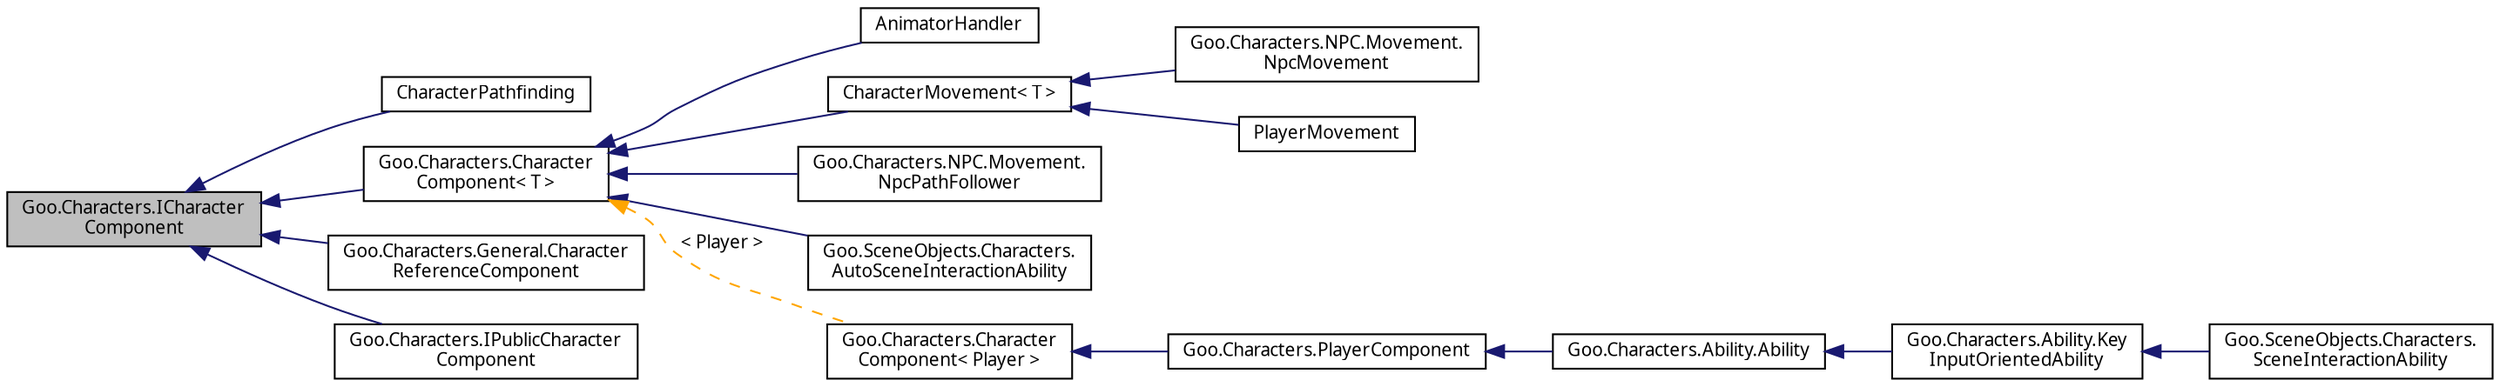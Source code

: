 digraph "Goo.Characters.ICharacterComponent"
{
 // LATEX_PDF_SIZE
  edge [fontname="Calibrii",fontsize="10",labelfontname="Calibrii",labelfontsize="10"];
  node [fontname="Calibrii",fontsize="10",shape=record];
  rankdir="LR";
  Node1 [label="Goo.Characters.ICharacter\lComponent",height=0.2,width=0.4,color="black", fillcolor="grey75", style="filled", fontcolor="black",tooltip=" "];
  Node1 -> Node2 [dir="back",color="midnightblue",fontsize="10",style="solid",fontname="Calibrii"];
  Node2 [label="CharacterPathfinding",height=0.2,width=0.4,color="black", fillcolor="white", style="filled",URL="$df/dd3/classCharacterPathfinding.html",tooltip=" "];
  Node1 -> Node3 [dir="back",color="midnightblue",fontsize="10",style="solid",fontname="Calibrii"];
  Node3 [label="Goo.Characters.Character\lComponent\< T \>",height=0.2,width=0.4,color="black", fillcolor="white", style="filled",URL="$d2/d2c/classGoo_1_1Characters_1_1CharacterComponent.html",tooltip=" "];
  Node3 -> Node4 [dir="back",color="midnightblue",fontsize="10",style="solid",fontname="Calibrii"];
  Node4 [label="AnimatorHandler",height=0.2,width=0.4,color="black", fillcolor="white", style="filled",URL="$d2/d76/classAnimatorHandler.html",tooltip=" "];
  Node3 -> Node5 [dir="back",color="midnightblue",fontsize="10",style="solid",fontname="Calibrii"];
  Node5 [label="CharacterMovement\< T \>",height=0.2,width=0.4,color="black", fillcolor="white", style="filled",URL="$d1/dbf/classCharacterMovement.html",tooltip=" "];
  Node5 -> Node6 [dir="back",color="midnightblue",fontsize="10",style="solid",fontname="Calibrii"];
  Node6 [label="Goo.Characters.NPC.Movement.\lNpcMovement",height=0.2,width=0.4,color="black", fillcolor="white", style="filled",URL="$df/df6/classGoo_1_1Characters_1_1NPC_1_1Movement_1_1NpcMovement.html",tooltip=" "];
  Node5 -> Node7 [dir="back",color="midnightblue",fontsize="10",style="solid",fontname="Calibrii"];
  Node7 [label="PlayerMovement",height=0.2,width=0.4,color="black", fillcolor="white", style="filled",URL="$de/d0b/classPlayerMovement.html",tooltip=" "];
  Node3 -> Node8 [dir="back",color="midnightblue",fontsize="10",style="solid",fontname="Calibrii"];
  Node8 [label="Goo.Characters.NPC.Movement.\lNpcPathFollower",height=0.2,width=0.4,color="black", fillcolor="white", style="filled",URL="$d3/db8/classGoo_1_1Characters_1_1NPC_1_1Movement_1_1NpcPathFollower.html",tooltip=" "];
  Node3 -> Node9 [dir="back",color="midnightblue",fontsize="10",style="solid",fontname="Calibrii"];
  Node9 [label="Goo.SceneObjects.Characters.\lAutoSceneInteractionAbility",height=0.2,width=0.4,color="black", fillcolor="white", style="filled",URL="$d5/da5/classGoo_1_1SceneObjects_1_1Characters_1_1AutoSceneInteractionAbility.html",tooltip=" "];
  Node3 -> Node10 [dir="back",color="orange",fontsize="10",style="dashed",label=" \< Player \>" ,fontname="Calibrii"];
  Node10 [label="Goo.Characters.Character\lComponent\< Player \>",height=0.2,width=0.4,color="black", fillcolor="white", style="filled",URL="$d2/d2c/classGoo_1_1Characters_1_1CharacterComponent.html",tooltip=" "];
  Node10 -> Node11 [dir="back",color="midnightblue",fontsize="10",style="solid",fontname="Calibrii"];
  Node11 [label="Goo.Characters.PlayerComponent",height=0.2,width=0.4,color="black", fillcolor="white", style="filled",URL="$d8/d97/classGoo_1_1Characters_1_1PlayerComponent.html",tooltip=" "];
  Node11 -> Node12 [dir="back",color="midnightblue",fontsize="10",style="solid",fontname="Calibrii"];
  Node12 [label="Goo.Characters.Ability.Ability",height=0.2,width=0.4,color="black", fillcolor="white", style="filled",URL="$d1/db9/classGoo_1_1Characters_1_1Ability_1_1Ability.html",tooltip=" "];
  Node12 -> Node13 [dir="back",color="midnightblue",fontsize="10",style="solid",fontname="Calibrii"];
  Node13 [label="Goo.Characters.Ability.Key\lInputOrientedAbility",height=0.2,width=0.4,color="black", fillcolor="white", style="filled",URL="$d1/da9/classGoo_1_1Characters_1_1Ability_1_1KeyInputOrientedAbility.html",tooltip=" "];
  Node13 -> Node14 [dir="back",color="midnightblue",fontsize="10",style="solid",fontname="Calibrii"];
  Node14 [label="Goo.SceneObjects.Characters.\lSceneInteractionAbility",height=0.2,width=0.4,color="black", fillcolor="white", style="filled",URL="$d0/d0b/classGoo_1_1SceneObjects_1_1Characters_1_1SceneInteractionAbility.html",tooltip=" "];
  Node1 -> Node15 [dir="back",color="midnightblue",fontsize="10",style="solid",fontname="Calibrii"];
  Node15 [label="Goo.Characters.General.Character\lReferenceComponent",height=0.2,width=0.4,color="black", fillcolor="white", style="filled",URL="$db/d6f/classGoo_1_1Characters_1_1General_1_1CharacterReferenceComponent.html",tooltip=" "];
  Node1 -> Node16 [dir="back",color="midnightblue",fontsize="10",style="solid",fontname="Calibrii"];
  Node16 [label="Goo.Characters.IPublicCharacter\lComponent",height=0.2,width=0.4,color="black", fillcolor="white", style="filled",URL="$de/da1/interfaceGoo_1_1Characters_1_1IPublicCharacterComponent.html",tooltip=" "];
}
